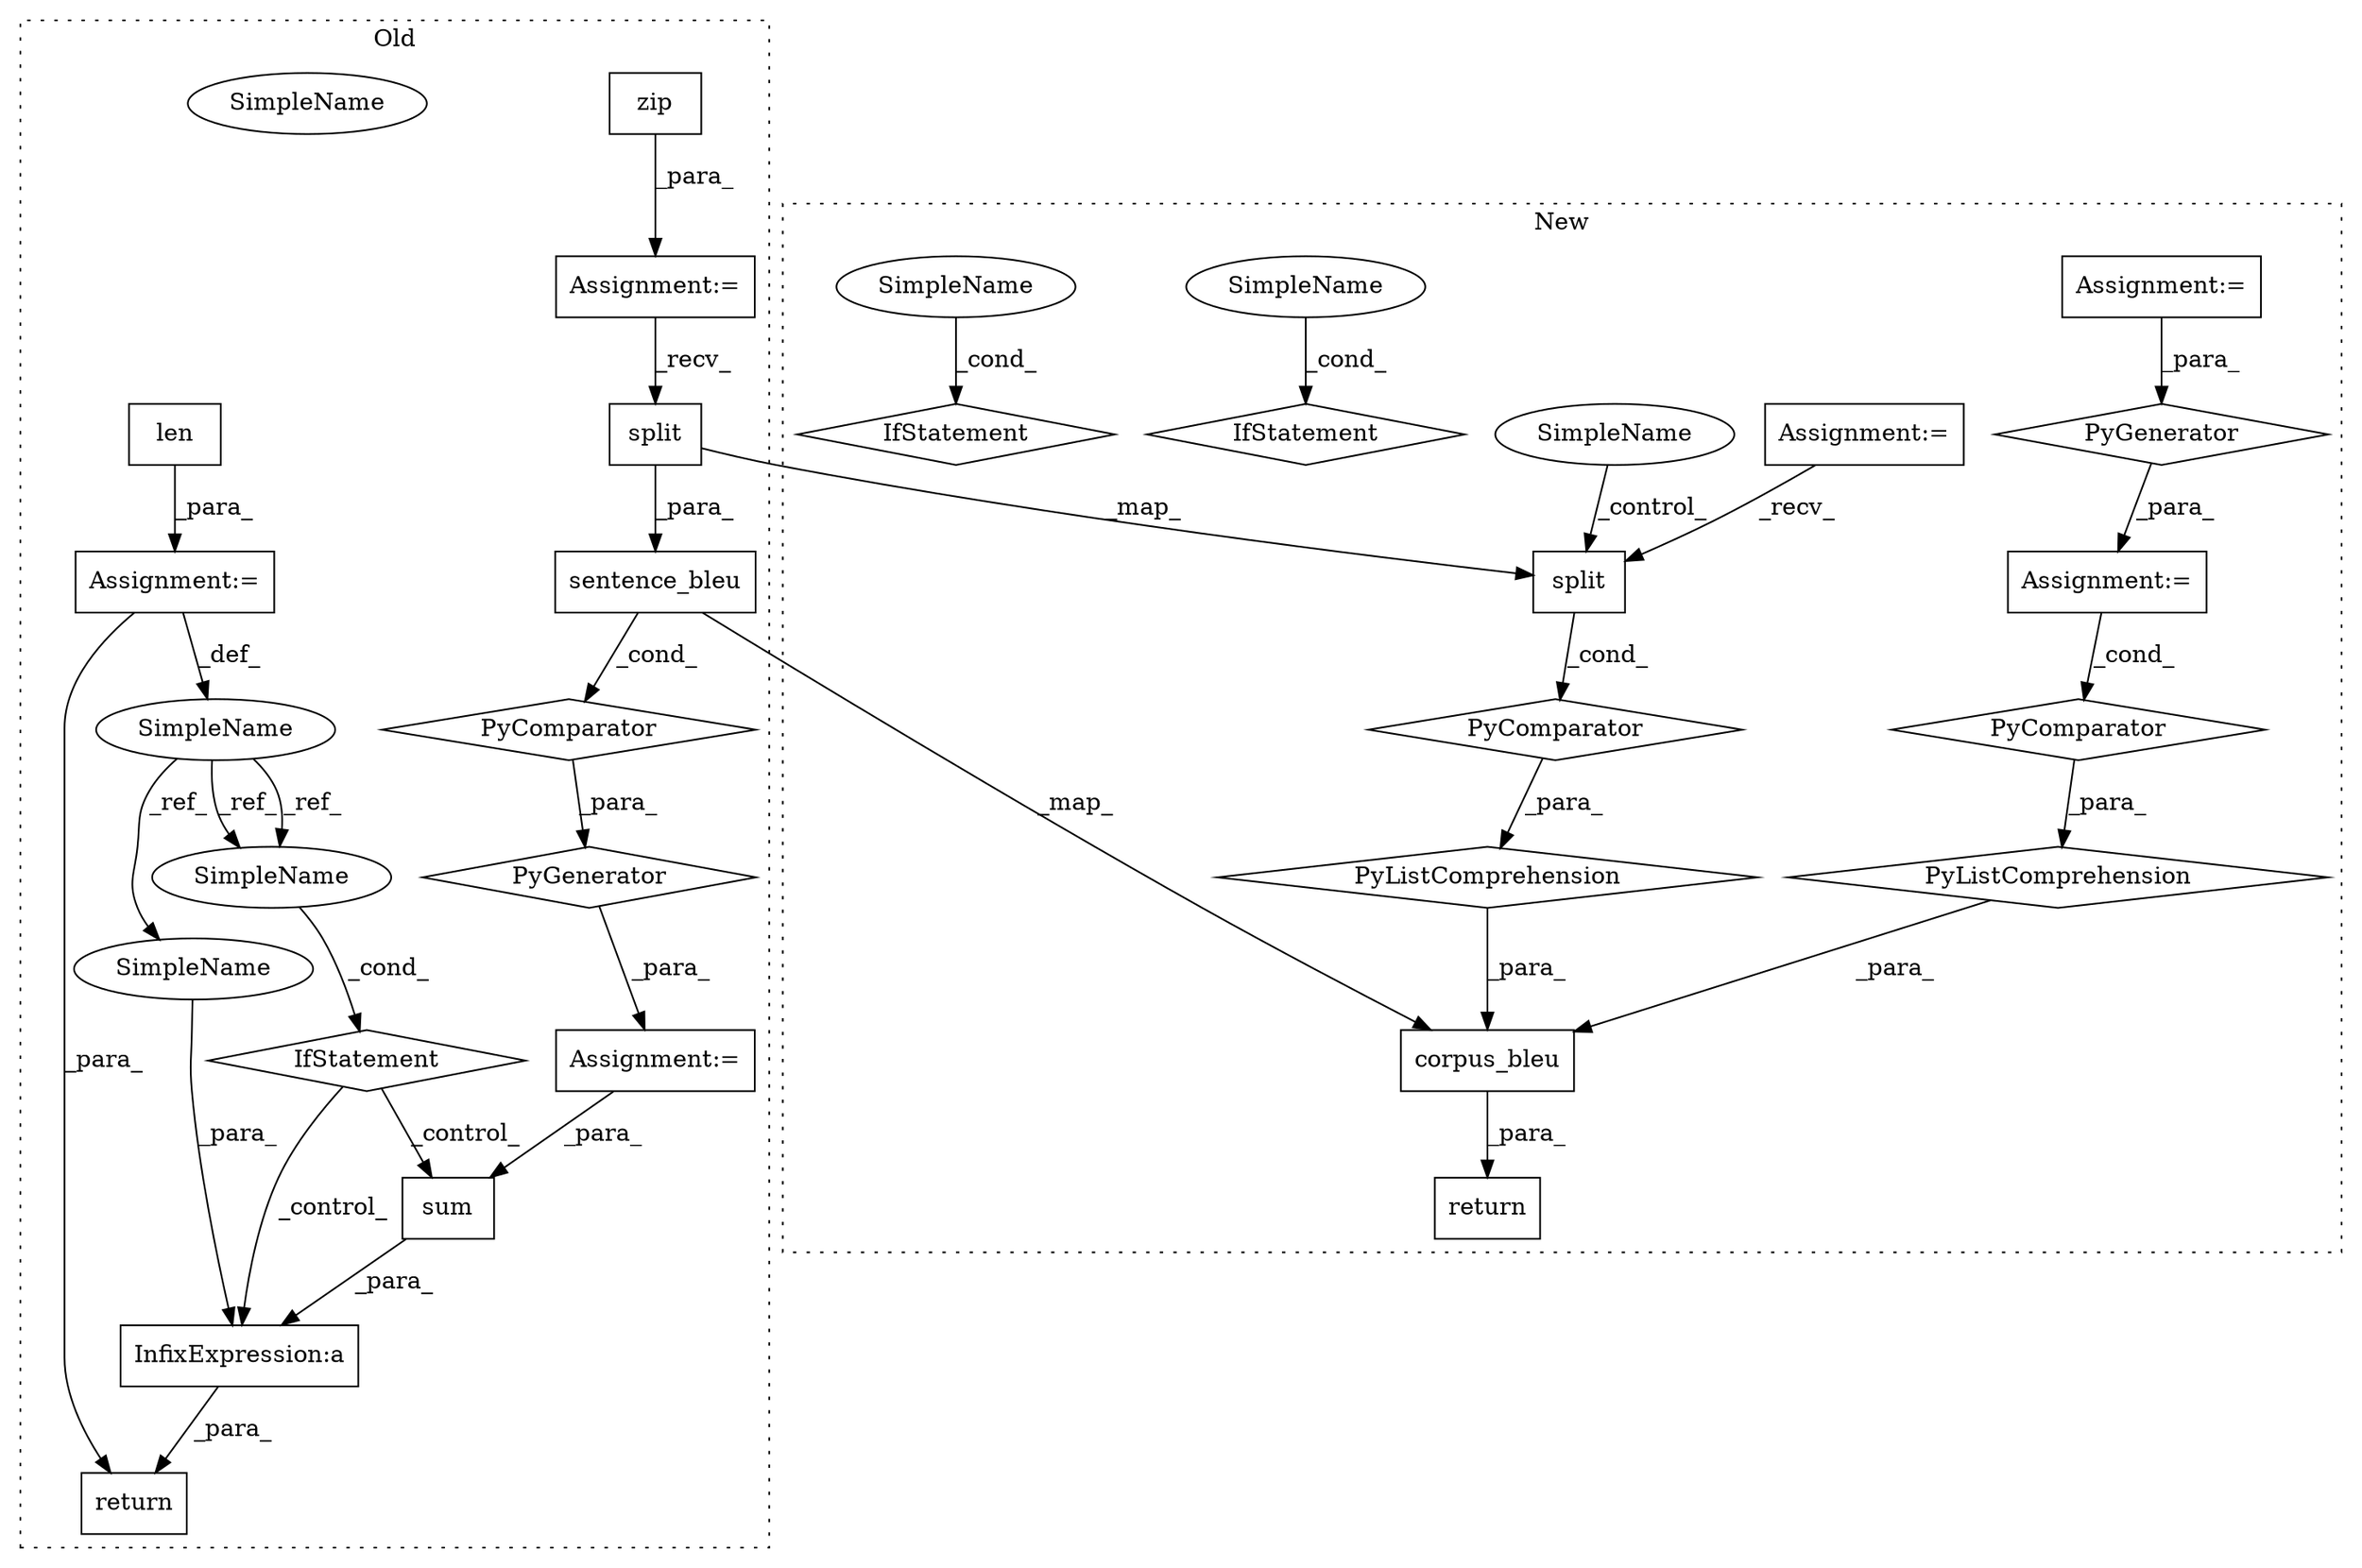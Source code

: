 digraph G {
subgraph cluster0 {
1 [label="zip" a="32" s="486,508" l="4,1" shape="box"];
3 [label="Assignment:=" a="7" s="336" l="10" shape="box"];
6 [label="Assignment:=" a="7" s="478" l="40" shape="box"];
7 [label="InfixExpression:a" a="27" s="564" l="3" shape="box"];
8 [label="PyComparator" a="113" s="478" l="40" shape="diamond"];
9 [label="return" a="41" s="526" l="7" shape="box"];
10 [label="sum" a="32" s="550,563" l="4,1" shape="box"];
11 [label="len" a="32" s="310,320" l="4,1" shape="box"];
13 [label="split" a="32" s="401" l="7" shape="box"];
14 [label="IfStatement" a="25" s="546" l="3" shape="diamond"];
15 [label="sentence_bleu" a="32" s="346,408" l="14,1" shape="box"];
17 [label="SimpleName" a="42" s="297" l="12" shape="ellipse"];
18 [label="SimpleName" a="42" s="534" l="12" shape="ellipse"];
19 [label="PyGenerator" a="107" s="346" l="178" shape="diamond"];
26 [label="Assignment:=" a="7" s="309" l="1" shape="box"];
32 [label="SimpleName" a="42" s="567" l="12" shape="ellipse"];
33 [label="SimpleName" a="42" s="534" l="12" shape="ellipse"];
label = "Old";
style="dotted";
}
subgraph cluster1 {
2 [label="return" a="41" s="506" l="7" shape="box"];
4 [label="Assignment:=" a="7" s="624" l="24" shape="box"];
5 [label="Assignment:=" a="7" s="470" l="22" shape="box"];
12 [label="split" a="32" s="674" l="7" shape="box"];
16 [label="corpus_bleu" a="32" s="513,776" l="23,-5" shape="box"];
20 [label="PyGenerator" a="107" s="402" l="96" shape="diamond"];
21 [label="PyListComprehension" a="109" s="662" l="114" shape="diamond"];
22 [label="PyComparator" a="113" s="624" l="24" shape="diamond"];
23 [label="PyListComprehension" a="109" s="536" l="120" shape="diamond"];
24 [label="PyComparator" a="113" s="739" l="29" shape="diamond"];
25 [label="IfStatement" a="25" s="624" l="24" shape="diamond"];
27 [label="Assignment:=" a="7" s="739" l="29" shape="box"];
28 [label="IfStatement" a="25" s="470" l="22" shape="diamond"];
29 [label="SimpleName" a="42" s="763" l="5" shape="ellipse"];
30 [label="SimpleName" a="42" s="487" l="5" shape="ellipse"];
31 [label="SimpleName" a="42" s="643" l="5" shape="ellipse"];
label = "New";
style="dotted";
}
1 -> 6 [label="_para_"];
3 -> 10 [label="_para_"];
4 -> 22 [label="_cond_"];
5 -> 20 [label="_para_"];
6 -> 13 [label="_recv_"];
7 -> 9 [label="_para_"];
8 -> 19 [label="_para_"];
10 -> 7 [label="_para_"];
11 -> 26 [label="_para_"];
12 -> 24 [label="_cond_"];
13 -> 15 [label="_para_"];
13 -> 12 [label="_map_"];
14 -> 7 [label="_control_"];
14 -> 10 [label="_control_"];
15 -> 8 [label="_cond_"];
15 -> 16 [label="_map_"];
16 -> 2 [label="_para_"];
17 -> 32 [label="_ref_"];
17 -> 33 [label="_ref_"];
17 -> 33 [label="_ref_"];
19 -> 3 [label="_para_"];
20 -> 4 [label="_para_"];
21 -> 16 [label="_para_"];
22 -> 23 [label="_para_"];
23 -> 16 [label="_para_"];
24 -> 21 [label="_para_"];
26 -> 17 [label="_def_"];
26 -> 9 [label="_para_"];
27 -> 12 [label="_recv_"];
29 -> 12 [label="_control_"];
30 -> 28 [label="_cond_"];
31 -> 25 [label="_cond_"];
32 -> 7 [label="_para_"];
33 -> 14 [label="_cond_"];
}